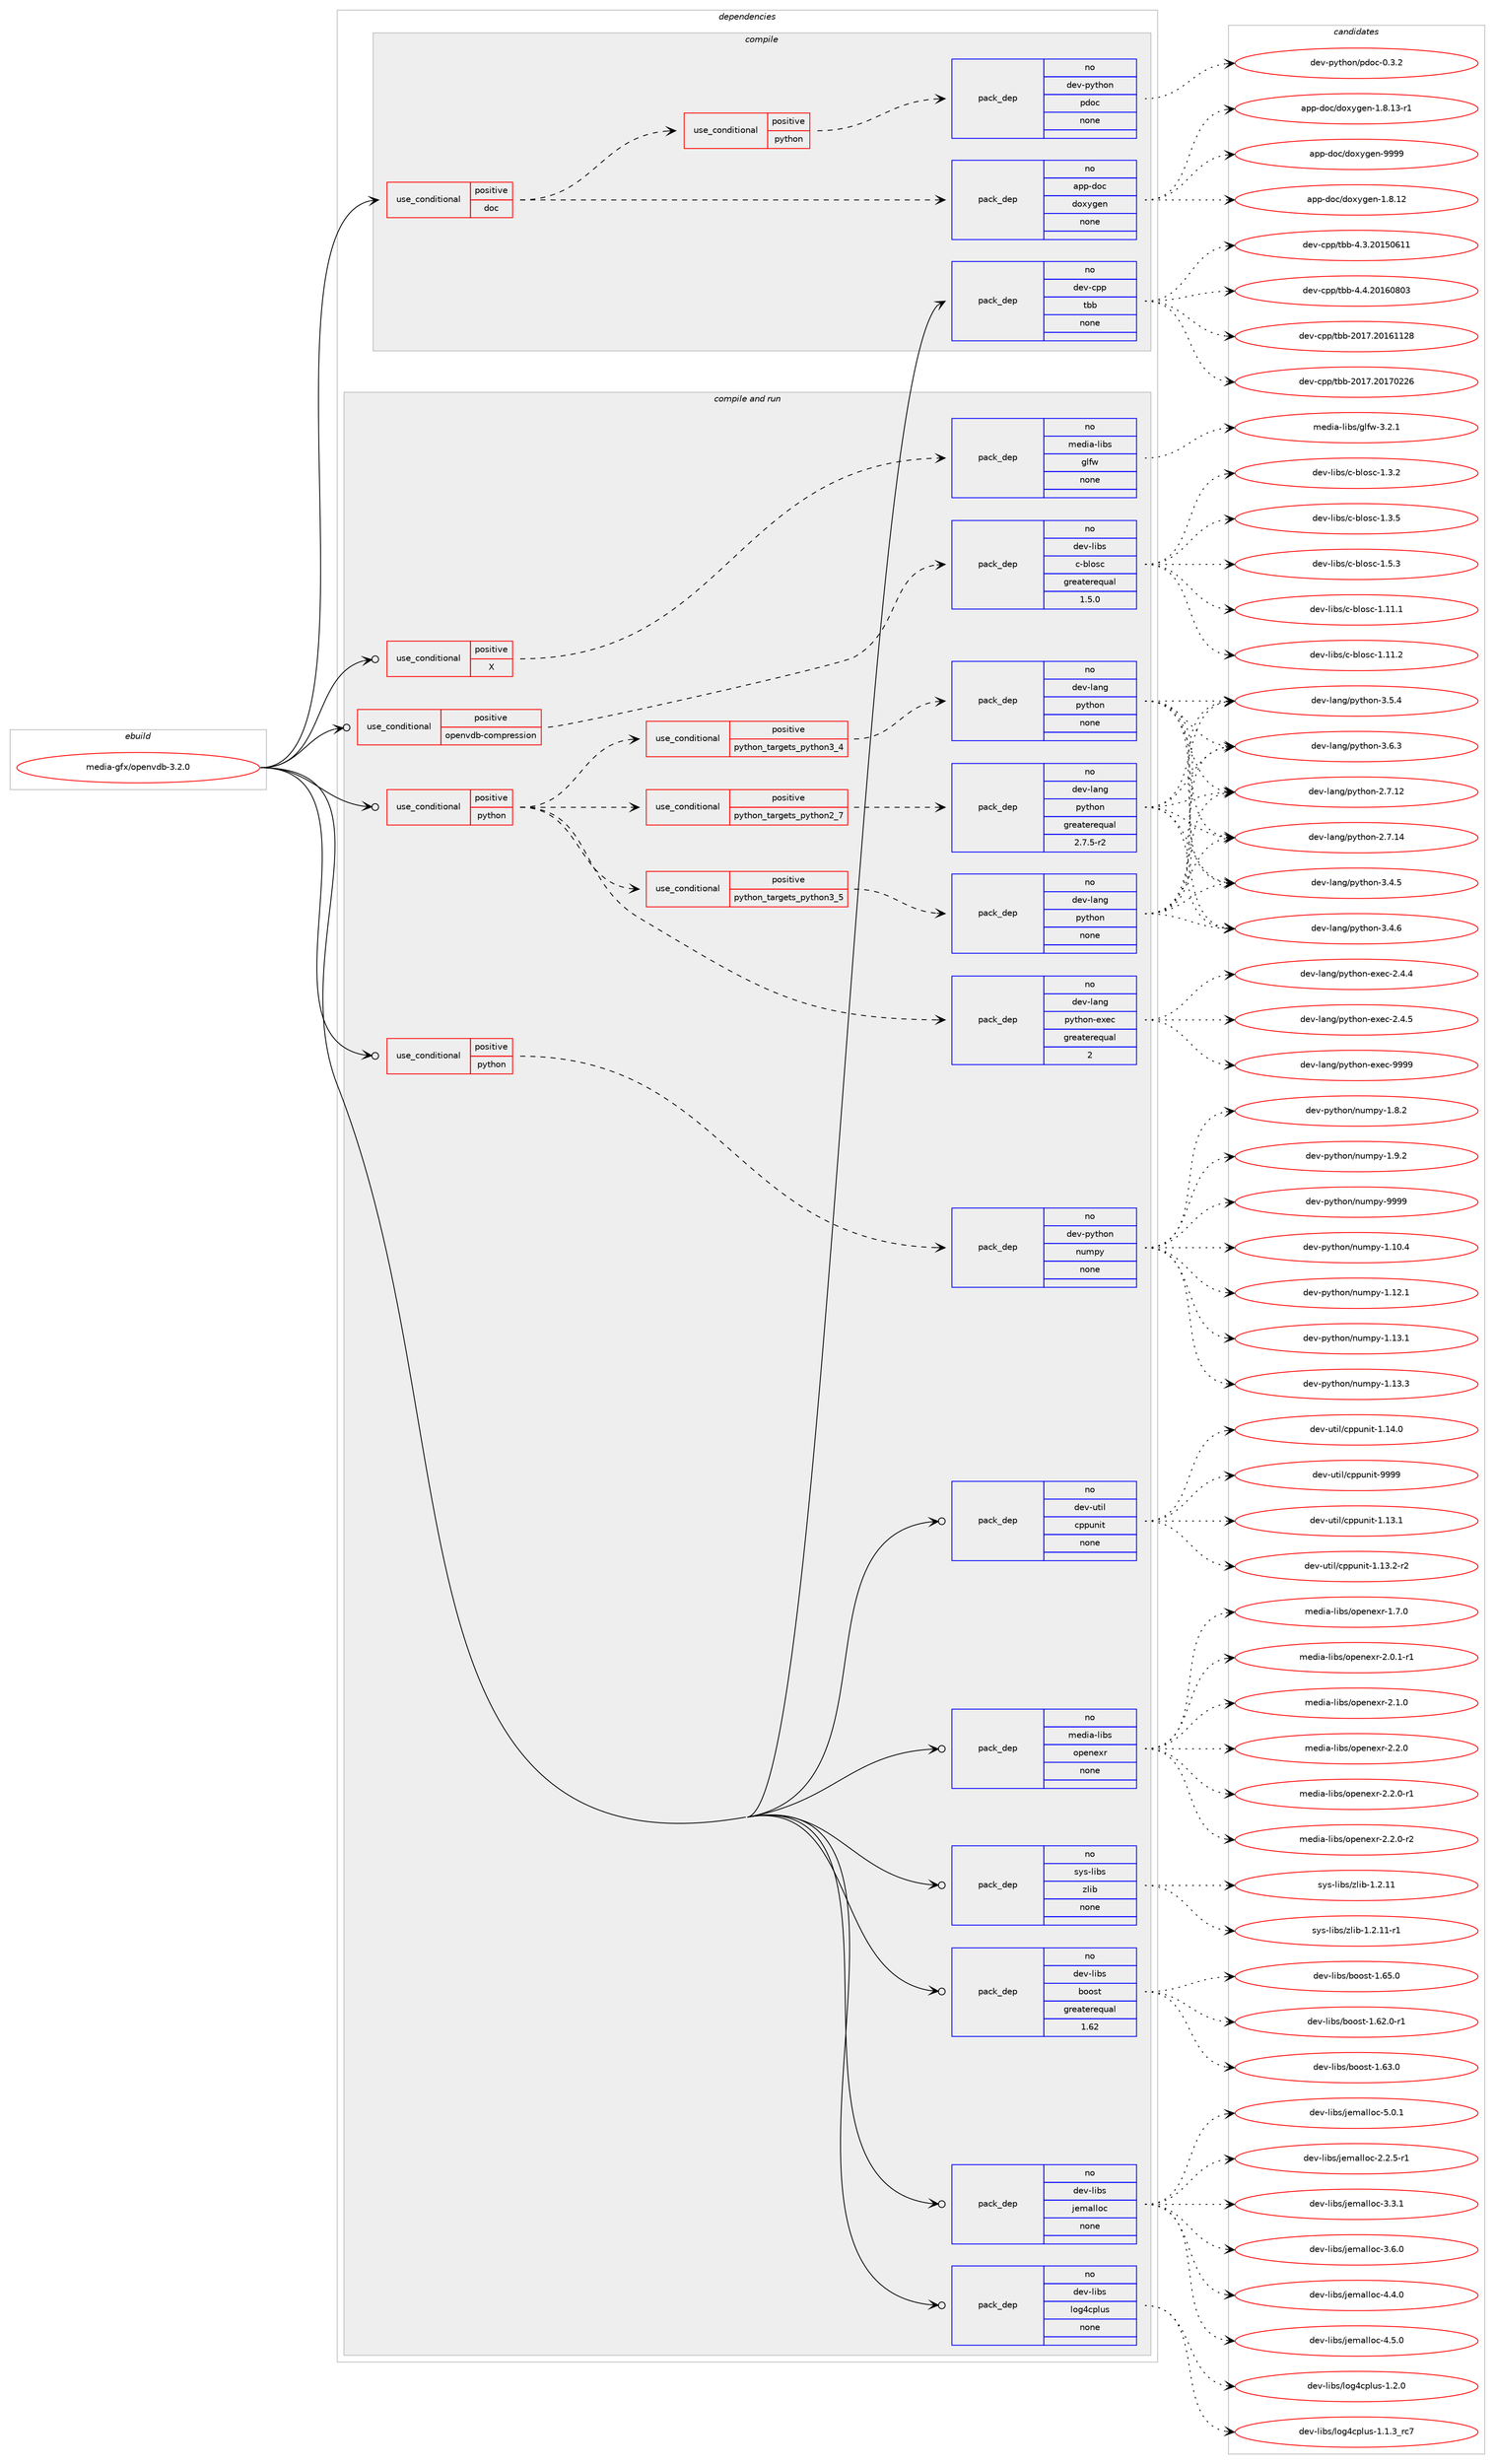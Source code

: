 digraph prolog {

# *************
# Graph options
# *************

newrank=true;
concentrate=true;
compound=true;
graph [rankdir=LR,fontname=Helvetica,fontsize=10,ranksep=1.5];#, ranksep=2.5, nodesep=0.2];
edge  [arrowhead=vee];
node  [fontname=Helvetica,fontsize=10];

# **********
# The ebuild
# **********

subgraph cluster_leftcol {
color=gray;
rank=same;
label=<<i>ebuild</i>>;
id [label="media-gfx/openvdb-3.2.0", color=red, width=4, href="../media-gfx/openvdb-3.2.0.svg"];
}

# ****************
# The dependencies
# ****************

subgraph cluster_midcol {
color=gray;
label=<<i>dependencies</i>>;
subgraph cluster_compile {
fillcolor="#eeeeee";
style=filled;
label=<<i>compile</i>>;
subgraph cond88354 {
dependency357078 [label=<<TABLE BORDER="0" CELLBORDER="1" CELLSPACING="0" CELLPADDING="4"><TR><TD ROWSPAN="3" CELLPADDING="10">use_conditional</TD></TR><TR><TD>positive</TD></TR><TR><TD>doc</TD></TR></TABLE>>, shape=none, color=red];
subgraph pack263286 {
dependency357079 [label=<<TABLE BORDER="0" CELLBORDER="1" CELLSPACING="0" CELLPADDING="4" WIDTH="220"><TR><TD ROWSPAN="6" CELLPADDING="30">pack_dep</TD></TR><TR><TD WIDTH="110">no</TD></TR><TR><TD>app-doc</TD></TR><TR><TD>doxygen</TD></TR><TR><TD>none</TD></TR><TR><TD></TD></TR></TABLE>>, shape=none, color=blue];
}
dependency357078:e -> dependency357079:w [weight=20,style="dashed",arrowhead="vee"];
subgraph cond88355 {
dependency357080 [label=<<TABLE BORDER="0" CELLBORDER="1" CELLSPACING="0" CELLPADDING="4"><TR><TD ROWSPAN="3" CELLPADDING="10">use_conditional</TD></TR><TR><TD>positive</TD></TR><TR><TD>python</TD></TR></TABLE>>, shape=none, color=red];
subgraph pack263287 {
dependency357081 [label=<<TABLE BORDER="0" CELLBORDER="1" CELLSPACING="0" CELLPADDING="4" WIDTH="220"><TR><TD ROWSPAN="6" CELLPADDING="30">pack_dep</TD></TR><TR><TD WIDTH="110">no</TD></TR><TR><TD>dev-python</TD></TR><TR><TD>pdoc</TD></TR><TR><TD>none</TD></TR><TR><TD></TD></TR></TABLE>>, shape=none, color=blue];
}
dependency357080:e -> dependency357081:w [weight=20,style="dashed",arrowhead="vee"];
}
dependency357078:e -> dependency357080:w [weight=20,style="dashed",arrowhead="vee"];
}
id:e -> dependency357078:w [weight=20,style="solid",arrowhead="vee"];
subgraph pack263288 {
dependency357082 [label=<<TABLE BORDER="0" CELLBORDER="1" CELLSPACING="0" CELLPADDING="4" WIDTH="220"><TR><TD ROWSPAN="6" CELLPADDING="30">pack_dep</TD></TR><TR><TD WIDTH="110">no</TD></TR><TR><TD>dev-cpp</TD></TR><TR><TD>tbb</TD></TR><TR><TD>none</TD></TR><TR><TD></TD></TR></TABLE>>, shape=none, color=blue];
}
id:e -> dependency357082:w [weight=20,style="solid",arrowhead="vee"];
}
subgraph cluster_compileandrun {
fillcolor="#eeeeee";
style=filled;
label=<<i>compile and run</i>>;
subgraph cond88356 {
dependency357083 [label=<<TABLE BORDER="0" CELLBORDER="1" CELLSPACING="0" CELLPADDING="4"><TR><TD ROWSPAN="3" CELLPADDING="10">use_conditional</TD></TR><TR><TD>positive</TD></TR><TR><TD>X</TD></TR></TABLE>>, shape=none, color=red];
subgraph pack263289 {
dependency357084 [label=<<TABLE BORDER="0" CELLBORDER="1" CELLSPACING="0" CELLPADDING="4" WIDTH="220"><TR><TD ROWSPAN="6" CELLPADDING="30">pack_dep</TD></TR><TR><TD WIDTH="110">no</TD></TR><TR><TD>media-libs</TD></TR><TR><TD>glfw</TD></TR><TR><TD>none</TD></TR><TR><TD></TD></TR></TABLE>>, shape=none, color=blue];
}
dependency357083:e -> dependency357084:w [weight=20,style="dashed",arrowhead="vee"];
}
id:e -> dependency357083:w [weight=20,style="solid",arrowhead="odotvee"];
subgraph cond88357 {
dependency357085 [label=<<TABLE BORDER="0" CELLBORDER="1" CELLSPACING="0" CELLPADDING="4"><TR><TD ROWSPAN="3" CELLPADDING="10">use_conditional</TD></TR><TR><TD>positive</TD></TR><TR><TD>openvdb-compression</TD></TR></TABLE>>, shape=none, color=red];
subgraph pack263290 {
dependency357086 [label=<<TABLE BORDER="0" CELLBORDER="1" CELLSPACING="0" CELLPADDING="4" WIDTH="220"><TR><TD ROWSPAN="6" CELLPADDING="30">pack_dep</TD></TR><TR><TD WIDTH="110">no</TD></TR><TR><TD>dev-libs</TD></TR><TR><TD>c-blosc</TD></TR><TR><TD>greaterequal</TD></TR><TR><TD>1.5.0</TD></TR></TABLE>>, shape=none, color=blue];
}
dependency357085:e -> dependency357086:w [weight=20,style="dashed",arrowhead="vee"];
}
id:e -> dependency357085:w [weight=20,style="solid",arrowhead="odotvee"];
subgraph cond88358 {
dependency357087 [label=<<TABLE BORDER="0" CELLBORDER="1" CELLSPACING="0" CELLPADDING="4"><TR><TD ROWSPAN="3" CELLPADDING="10">use_conditional</TD></TR><TR><TD>positive</TD></TR><TR><TD>python</TD></TR></TABLE>>, shape=none, color=red];
subgraph cond88359 {
dependency357088 [label=<<TABLE BORDER="0" CELLBORDER="1" CELLSPACING="0" CELLPADDING="4"><TR><TD ROWSPAN="3" CELLPADDING="10">use_conditional</TD></TR><TR><TD>positive</TD></TR><TR><TD>python_targets_python2_7</TD></TR></TABLE>>, shape=none, color=red];
subgraph pack263291 {
dependency357089 [label=<<TABLE BORDER="0" CELLBORDER="1" CELLSPACING="0" CELLPADDING="4" WIDTH="220"><TR><TD ROWSPAN="6" CELLPADDING="30">pack_dep</TD></TR><TR><TD WIDTH="110">no</TD></TR><TR><TD>dev-lang</TD></TR><TR><TD>python</TD></TR><TR><TD>greaterequal</TD></TR><TR><TD>2.7.5-r2</TD></TR></TABLE>>, shape=none, color=blue];
}
dependency357088:e -> dependency357089:w [weight=20,style="dashed",arrowhead="vee"];
}
dependency357087:e -> dependency357088:w [weight=20,style="dashed",arrowhead="vee"];
subgraph cond88360 {
dependency357090 [label=<<TABLE BORDER="0" CELLBORDER="1" CELLSPACING="0" CELLPADDING="4"><TR><TD ROWSPAN="3" CELLPADDING="10">use_conditional</TD></TR><TR><TD>positive</TD></TR><TR><TD>python_targets_python3_4</TD></TR></TABLE>>, shape=none, color=red];
subgraph pack263292 {
dependency357091 [label=<<TABLE BORDER="0" CELLBORDER="1" CELLSPACING="0" CELLPADDING="4" WIDTH="220"><TR><TD ROWSPAN="6" CELLPADDING="30">pack_dep</TD></TR><TR><TD WIDTH="110">no</TD></TR><TR><TD>dev-lang</TD></TR><TR><TD>python</TD></TR><TR><TD>none</TD></TR><TR><TD></TD></TR></TABLE>>, shape=none, color=blue];
}
dependency357090:e -> dependency357091:w [weight=20,style="dashed",arrowhead="vee"];
}
dependency357087:e -> dependency357090:w [weight=20,style="dashed",arrowhead="vee"];
subgraph cond88361 {
dependency357092 [label=<<TABLE BORDER="0" CELLBORDER="1" CELLSPACING="0" CELLPADDING="4"><TR><TD ROWSPAN="3" CELLPADDING="10">use_conditional</TD></TR><TR><TD>positive</TD></TR><TR><TD>python_targets_python3_5</TD></TR></TABLE>>, shape=none, color=red];
subgraph pack263293 {
dependency357093 [label=<<TABLE BORDER="0" CELLBORDER="1" CELLSPACING="0" CELLPADDING="4" WIDTH="220"><TR><TD ROWSPAN="6" CELLPADDING="30">pack_dep</TD></TR><TR><TD WIDTH="110">no</TD></TR><TR><TD>dev-lang</TD></TR><TR><TD>python</TD></TR><TR><TD>none</TD></TR><TR><TD></TD></TR></TABLE>>, shape=none, color=blue];
}
dependency357092:e -> dependency357093:w [weight=20,style="dashed",arrowhead="vee"];
}
dependency357087:e -> dependency357092:w [weight=20,style="dashed",arrowhead="vee"];
subgraph pack263294 {
dependency357094 [label=<<TABLE BORDER="0" CELLBORDER="1" CELLSPACING="0" CELLPADDING="4" WIDTH="220"><TR><TD ROWSPAN="6" CELLPADDING="30">pack_dep</TD></TR><TR><TD WIDTH="110">no</TD></TR><TR><TD>dev-lang</TD></TR><TR><TD>python-exec</TD></TR><TR><TD>greaterequal</TD></TR><TR><TD>2</TD></TR></TABLE>>, shape=none, color=blue];
}
dependency357087:e -> dependency357094:w [weight=20,style="dashed",arrowhead="vee"];
}
id:e -> dependency357087:w [weight=20,style="solid",arrowhead="odotvee"];
subgraph cond88362 {
dependency357095 [label=<<TABLE BORDER="0" CELLBORDER="1" CELLSPACING="0" CELLPADDING="4"><TR><TD ROWSPAN="3" CELLPADDING="10">use_conditional</TD></TR><TR><TD>positive</TD></TR><TR><TD>python</TD></TR></TABLE>>, shape=none, color=red];
subgraph pack263295 {
dependency357096 [label=<<TABLE BORDER="0" CELLBORDER="1" CELLSPACING="0" CELLPADDING="4" WIDTH="220"><TR><TD ROWSPAN="6" CELLPADDING="30">pack_dep</TD></TR><TR><TD WIDTH="110">no</TD></TR><TR><TD>dev-python</TD></TR><TR><TD>numpy</TD></TR><TR><TD>none</TD></TR><TR><TD></TD></TR></TABLE>>, shape=none, color=blue];
}
dependency357095:e -> dependency357096:w [weight=20,style="dashed",arrowhead="vee"];
}
id:e -> dependency357095:w [weight=20,style="solid",arrowhead="odotvee"];
subgraph pack263296 {
dependency357097 [label=<<TABLE BORDER="0" CELLBORDER="1" CELLSPACING="0" CELLPADDING="4" WIDTH="220"><TR><TD ROWSPAN="6" CELLPADDING="30">pack_dep</TD></TR><TR><TD WIDTH="110">no</TD></TR><TR><TD>dev-libs</TD></TR><TR><TD>boost</TD></TR><TR><TD>greaterequal</TD></TR><TR><TD>1.62</TD></TR></TABLE>>, shape=none, color=blue];
}
id:e -> dependency357097:w [weight=20,style="solid",arrowhead="odotvee"];
subgraph pack263297 {
dependency357098 [label=<<TABLE BORDER="0" CELLBORDER="1" CELLSPACING="0" CELLPADDING="4" WIDTH="220"><TR><TD ROWSPAN="6" CELLPADDING="30">pack_dep</TD></TR><TR><TD WIDTH="110">no</TD></TR><TR><TD>dev-libs</TD></TR><TR><TD>jemalloc</TD></TR><TR><TD>none</TD></TR><TR><TD></TD></TR></TABLE>>, shape=none, color=blue];
}
id:e -> dependency357098:w [weight=20,style="solid",arrowhead="odotvee"];
subgraph pack263298 {
dependency357099 [label=<<TABLE BORDER="0" CELLBORDER="1" CELLSPACING="0" CELLPADDING="4" WIDTH="220"><TR><TD ROWSPAN="6" CELLPADDING="30">pack_dep</TD></TR><TR><TD WIDTH="110">no</TD></TR><TR><TD>dev-libs</TD></TR><TR><TD>log4cplus</TD></TR><TR><TD>none</TD></TR><TR><TD></TD></TR></TABLE>>, shape=none, color=blue];
}
id:e -> dependency357099:w [weight=20,style="solid",arrowhead="odotvee"];
subgraph pack263299 {
dependency357100 [label=<<TABLE BORDER="0" CELLBORDER="1" CELLSPACING="0" CELLPADDING="4" WIDTH="220"><TR><TD ROWSPAN="6" CELLPADDING="30">pack_dep</TD></TR><TR><TD WIDTH="110">no</TD></TR><TR><TD>dev-util</TD></TR><TR><TD>cppunit</TD></TR><TR><TD>none</TD></TR><TR><TD></TD></TR></TABLE>>, shape=none, color=blue];
}
id:e -> dependency357100:w [weight=20,style="solid",arrowhead="odotvee"];
subgraph pack263300 {
dependency357101 [label=<<TABLE BORDER="0" CELLBORDER="1" CELLSPACING="0" CELLPADDING="4" WIDTH="220"><TR><TD ROWSPAN="6" CELLPADDING="30">pack_dep</TD></TR><TR><TD WIDTH="110">no</TD></TR><TR><TD>media-libs</TD></TR><TR><TD>openexr</TD></TR><TR><TD>none</TD></TR><TR><TD></TD></TR></TABLE>>, shape=none, color=blue];
}
id:e -> dependency357101:w [weight=20,style="solid",arrowhead="odotvee"];
subgraph pack263301 {
dependency357102 [label=<<TABLE BORDER="0" CELLBORDER="1" CELLSPACING="0" CELLPADDING="4" WIDTH="220"><TR><TD ROWSPAN="6" CELLPADDING="30">pack_dep</TD></TR><TR><TD WIDTH="110">no</TD></TR><TR><TD>sys-libs</TD></TR><TR><TD>zlib</TD></TR><TR><TD>none</TD></TR><TR><TD></TD></TR></TABLE>>, shape=none, color=blue];
}
id:e -> dependency357102:w [weight=20,style="solid",arrowhead="odotvee"];
}
subgraph cluster_run {
fillcolor="#eeeeee";
style=filled;
label=<<i>run</i>>;
}
}

# **************
# The candidates
# **************

subgraph cluster_choices {
rank=same;
color=gray;
label=<<i>candidates</i>>;

subgraph choice263286 {
color=black;
nodesep=1;
choice9711211245100111994710011112012110310111045494656464950 [label="app-doc/doxygen-1.8.12", color=red, width=4,href="../app-doc/doxygen-1.8.12.svg"];
choice97112112451001119947100111120121103101110454946564649514511449 [label="app-doc/doxygen-1.8.13-r1", color=red, width=4,href="../app-doc/doxygen-1.8.13-r1.svg"];
choice971121124510011199471001111201211031011104557575757 [label="app-doc/doxygen-9999", color=red, width=4,href="../app-doc/doxygen-9999.svg"];
dependency357079:e -> choice9711211245100111994710011112012110310111045494656464950:w [style=dotted,weight="100"];
dependency357079:e -> choice97112112451001119947100111120121103101110454946564649514511449:w [style=dotted,weight="100"];
dependency357079:e -> choice971121124510011199471001111201211031011104557575757:w [style=dotted,weight="100"];
}
subgraph choice263287 {
color=black;
nodesep=1;
choice100101118451121211161041111104711210011199454846514650 [label="dev-python/pdoc-0.3.2", color=red, width=4,href="../dev-python/pdoc-0.3.2.svg"];
dependency357081:e -> choice100101118451121211161041111104711210011199454846514650:w [style=dotted,weight="100"];
}
subgraph choice263288 {
color=black;
nodesep=1;
choice10010111845991121124711698984550484955465048495449495056 [label="dev-cpp/tbb-2017.20161128", color=red, width=4,href="../dev-cpp/tbb-2017.20161128.svg"];
choice10010111845991121124711698984550484955465048495548505054 [label="dev-cpp/tbb-2017.20170226", color=red, width=4,href="../dev-cpp/tbb-2017.20170226.svg"];
choice100101118459911211247116989845524651465048495348544949 [label="dev-cpp/tbb-4.3.20150611", color=red, width=4,href="../dev-cpp/tbb-4.3.20150611.svg"];
choice100101118459911211247116989845524652465048495448564851 [label="dev-cpp/tbb-4.4.20160803", color=red, width=4,href="../dev-cpp/tbb-4.4.20160803.svg"];
dependency357082:e -> choice10010111845991121124711698984550484955465048495449495056:w [style=dotted,weight="100"];
dependency357082:e -> choice10010111845991121124711698984550484955465048495548505054:w [style=dotted,weight="100"];
dependency357082:e -> choice100101118459911211247116989845524651465048495348544949:w [style=dotted,weight="100"];
dependency357082:e -> choice100101118459911211247116989845524652465048495448564851:w [style=dotted,weight="100"];
}
subgraph choice263289 {
color=black;
nodesep=1;
choice10910110010597451081059811547103108102119455146504649 [label="media-libs/glfw-3.2.1", color=red, width=4,href="../media-libs/glfw-3.2.1.svg"];
dependency357084:e -> choice10910110010597451081059811547103108102119455146504649:w [style=dotted,weight="100"];
}
subgraph choice263290 {
color=black;
nodesep=1;
choice1001011184510810598115479945981081111159945494649494649 [label="dev-libs/c-blosc-1.11.1", color=red, width=4,href="../dev-libs/c-blosc-1.11.1.svg"];
choice1001011184510810598115479945981081111159945494649494650 [label="dev-libs/c-blosc-1.11.2", color=red, width=4,href="../dev-libs/c-blosc-1.11.2.svg"];
choice10010111845108105981154799459810811111599454946514650 [label="dev-libs/c-blosc-1.3.2", color=red, width=4,href="../dev-libs/c-blosc-1.3.2.svg"];
choice10010111845108105981154799459810811111599454946514653 [label="dev-libs/c-blosc-1.3.5", color=red, width=4,href="../dev-libs/c-blosc-1.3.5.svg"];
choice10010111845108105981154799459810811111599454946534651 [label="dev-libs/c-blosc-1.5.3", color=red, width=4,href="../dev-libs/c-blosc-1.5.3.svg"];
dependency357086:e -> choice1001011184510810598115479945981081111159945494649494649:w [style=dotted,weight="100"];
dependency357086:e -> choice1001011184510810598115479945981081111159945494649494650:w [style=dotted,weight="100"];
dependency357086:e -> choice10010111845108105981154799459810811111599454946514650:w [style=dotted,weight="100"];
dependency357086:e -> choice10010111845108105981154799459810811111599454946514653:w [style=dotted,weight="100"];
dependency357086:e -> choice10010111845108105981154799459810811111599454946534651:w [style=dotted,weight="100"];
}
subgraph choice263291 {
color=black;
nodesep=1;
choice10010111845108971101034711212111610411111045504655464950 [label="dev-lang/python-2.7.12", color=red, width=4,href="../dev-lang/python-2.7.12.svg"];
choice10010111845108971101034711212111610411111045504655464952 [label="dev-lang/python-2.7.14", color=red, width=4,href="../dev-lang/python-2.7.14.svg"];
choice100101118451089711010347112121116104111110455146524653 [label="dev-lang/python-3.4.5", color=red, width=4,href="../dev-lang/python-3.4.5.svg"];
choice100101118451089711010347112121116104111110455146524654 [label="dev-lang/python-3.4.6", color=red, width=4,href="../dev-lang/python-3.4.6.svg"];
choice100101118451089711010347112121116104111110455146534652 [label="dev-lang/python-3.5.4", color=red, width=4,href="../dev-lang/python-3.5.4.svg"];
choice100101118451089711010347112121116104111110455146544651 [label="dev-lang/python-3.6.3", color=red, width=4,href="../dev-lang/python-3.6.3.svg"];
dependency357089:e -> choice10010111845108971101034711212111610411111045504655464950:w [style=dotted,weight="100"];
dependency357089:e -> choice10010111845108971101034711212111610411111045504655464952:w [style=dotted,weight="100"];
dependency357089:e -> choice100101118451089711010347112121116104111110455146524653:w [style=dotted,weight="100"];
dependency357089:e -> choice100101118451089711010347112121116104111110455146524654:w [style=dotted,weight="100"];
dependency357089:e -> choice100101118451089711010347112121116104111110455146534652:w [style=dotted,weight="100"];
dependency357089:e -> choice100101118451089711010347112121116104111110455146544651:w [style=dotted,weight="100"];
}
subgraph choice263292 {
color=black;
nodesep=1;
choice10010111845108971101034711212111610411111045504655464950 [label="dev-lang/python-2.7.12", color=red, width=4,href="../dev-lang/python-2.7.12.svg"];
choice10010111845108971101034711212111610411111045504655464952 [label="dev-lang/python-2.7.14", color=red, width=4,href="../dev-lang/python-2.7.14.svg"];
choice100101118451089711010347112121116104111110455146524653 [label="dev-lang/python-3.4.5", color=red, width=4,href="../dev-lang/python-3.4.5.svg"];
choice100101118451089711010347112121116104111110455146524654 [label="dev-lang/python-3.4.6", color=red, width=4,href="../dev-lang/python-3.4.6.svg"];
choice100101118451089711010347112121116104111110455146534652 [label="dev-lang/python-3.5.4", color=red, width=4,href="../dev-lang/python-3.5.4.svg"];
choice100101118451089711010347112121116104111110455146544651 [label="dev-lang/python-3.6.3", color=red, width=4,href="../dev-lang/python-3.6.3.svg"];
dependency357091:e -> choice10010111845108971101034711212111610411111045504655464950:w [style=dotted,weight="100"];
dependency357091:e -> choice10010111845108971101034711212111610411111045504655464952:w [style=dotted,weight="100"];
dependency357091:e -> choice100101118451089711010347112121116104111110455146524653:w [style=dotted,weight="100"];
dependency357091:e -> choice100101118451089711010347112121116104111110455146524654:w [style=dotted,weight="100"];
dependency357091:e -> choice100101118451089711010347112121116104111110455146534652:w [style=dotted,weight="100"];
dependency357091:e -> choice100101118451089711010347112121116104111110455146544651:w [style=dotted,weight="100"];
}
subgraph choice263293 {
color=black;
nodesep=1;
choice10010111845108971101034711212111610411111045504655464950 [label="dev-lang/python-2.7.12", color=red, width=4,href="../dev-lang/python-2.7.12.svg"];
choice10010111845108971101034711212111610411111045504655464952 [label="dev-lang/python-2.7.14", color=red, width=4,href="../dev-lang/python-2.7.14.svg"];
choice100101118451089711010347112121116104111110455146524653 [label="dev-lang/python-3.4.5", color=red, width=4,href="../dev-lang/python-3.4.5.svg"];
choice100101118451089711010347112121116104111110455146524654 [label="dev-lang/python-3.4.6", color=red, width=4,href="../dev-lang/python-3.4.6.svg"];
choice100101118451089711010347112121116104111110455146534652 [label="dev-lang/python-3.5.4", color=red, width=4,href="../dev-lang/python-3.5.4.svg"];
choice100101118451089711010347112121116104111110455146544651 [label="dev-lang/python-3.6.3", color=red, width=4,href="../dev-lang/python-3.6.3.svg"];
dependency357093:e -> choice10010111845108971101034711212111610411111045504655464950:w [style=dotted,weight="100"];
dependency357093:e -> choice10010111845108971101034711212111610411111045504655464952:w [style=dotted,weight="100"];
dependency357093:e -> choice100101118451089711010347112121116104111110455146524653:w [style=dotted,weight="100"];
dependency357093:e -> choice100101118451089711010347112121116104111110455146524654:w [style=dotted,weight="100"];
dependency357093:e -> choice100101118451089711010347112121116104111110455146534652:w [style=dotted,weight="100"];
dependency357093:e -> choice100101118451089711010347112121116104111110455146544651:w [style=dotted,weight="100"];
}
subgraph choice263294 {
color=black;
nodesep=1;
choice1001011184510897110103471121211161041111104510112010199455046524652 [label="dev-lang/python-exec-2.4.4", color=red, width=4,href="../dev-lang/python-exec-2.4.4.svg"];
choice1001011184510897110103471121211161041111104510112010199455046524653 [label="dev-lang/python-exec-2.4.5", color=red, width=4,href="../dev-lang/python-exec-2.4.5.svg"];
choice10010111845108971101034711212111610411111045101120101994557575757 [label="dev-lang/python-exec-9999", color=red, width=4,href="../dev-lang/python-exec-9999.svg"];
dependency357094:e -> choice1001011184510897110103471121211161041111104510112010199455046524652:w [style=dotted,weight="100"];
dependency357094:e -> choice1001011184510897110103471121211161041111104510112010199455046524653:w [style=dotted,weight="100"];
dependency357094:e -> choice10010111845108971101034711212111610411111045101120101994557575757:w [style=dotted,weight="100"];
}
subgraph choice263295 {
color=black;
nodesep=1;
choice100101118451121211161041111104711011710911212145494649484652 [label="dev-python/numpy-1.10.4", color=red, width=4,href="../dev-python/numpy-1.10.4.svg"];
choice100101118451121211161041111104711011710911212145494649504649 [label="dev-python/numpy-1.12.1", color=red, width=4,href="../dev-python/numpy-1.12.1.svg"];
choice100101118451121211161041111104711011710911212145494649514649 [label="dev-python/numpy-1.13.1", color=red, width=4,href="../dev-python/numpy-1.13.1.svg"];
choice100101118451121211161041111104711011710911212145494649514651 [label="dev-python/numpy-1.13.3", color=red, width=4,href="../dev-python/numpy-1.13.3.svg"];
choice1001011184511212111610411111047110117109112121454946564650 [label="dev-python/numpy-1.8.2", color=red, width=4,href="../dev-python/numpy-1.8.2.svg"];
choice1001011184511212111610411111047110117109112121454946574650 [label="dev-python/numpy-1.9.2", color=red, width=4,href="../dev-python/numpy-1.9.2.svg"];
choice10010111845112121116104111110471101171091121214557575757 [label="dev-python/numpy-9999", color=red, width=4,href="../dev-python/numpy-9999.svg"];
dependency357096:e -> choice100101118451121211161041111104711011710911212145494649484652:w [style=dotted,weight="100"];
dependency357096:e -> choice100101118451121211161041111104711011710911212145494649504649:w [style=dotted,weight="100"];
dependency357096:e -> choice100101118451121211161041111104711011710911212145494649514649:w [style=dotted,weight="100"];
dependency357096:e -> choice100101118451121211161041111104711011710911212145494649514651:w [style=dotted,weight="100"];
dependency357096:e -> choice1001011184511212111610411111047110117109112121454946564650:w [style=dotted,weight="100"];
dependency357096:e -> choice1001011184511212111610411111047110117109112121454946574650:w [style=dotted,weight="100"];
dependency357096:e -> choice10010111845112121116104111110471101171091121214557575757:w [style=dotted,weight="100"];
}
subgraph choice263296 {
color=black;
nodesep=1;
choice10010111845108105981154798111111115116454946545046484511449 [label="dev-libs/boost-1.62.0-r1", color=red, width=4,href="../dev-libs/boost-1.62.0-r1.svg"];
choice1001011184510810598115479811111111511645494654514648 [label="dev-libs/boost-1.63.0", color=red, width=4,href="../dev-libs/boost-1.63.0.svg"];
choice1001011184510810598115479811111111511645494654534648 [label="dev-libs/boost-1.65.0", color=red, width=4,href="../dev-libs/boost-1.65.0.svg"];
dependency357097:e -> choice10010111845108105981154798111111115116454946545046484511449:w [style=dotted,weight="100"];
dependency357097:e -> choice1001011184510810598115479811111111511645494654514648:w [style=dotted,weight="100"];
dependency357097:e -> choice1001011184510810598115479811111111511645494654534648:w [style=dotted,weight="100"];
}
subgraph choice263297 {
color=black;
nodesep=1;
choice10010111845108105981154710610110997108108111994550465046534511449 [label="dev-libs/jemalloc-2.2.5-r1", color=red, width=4,href="../dev-libs/jemalloc-2.2.5-r1.svg"];
choice1001011184510810598115471061011099710810811199455146514649 [label="dev-libs/jemalloc-3.3.1", color=red, width=4,href="../dev-libs/jemalloc-3.3.1.svg"];
choice1001011184510810598115471061011099710810811199455146544648 [label="dev-libs/jemalloc-3.6.0", color=red, width=4,href="../dev-libs/jemalloc-3.6.0.svg"];
choice1001011184510810598115471061011099710810811199455246524648 [label="dev-libs/jemalloc-4.4.0", color=red, width=4,href="../dev-libs/jemalloc-4.4.0.svg"];
choice1001011184510810598115471061011099710810811199455246534648 [label="dev-libs/jemalloc-4.5.0", color=red, width=4,href="../dev-libs/jemalloc-4.5.0.svg"];
choice1001011184510810598115471061011099710810811199455346484649 [label="dev-libs/jemalloc-5.0.1", color=red, width=4,href="../dev-libs/jemalloc-5.0.1.svg"];
dependency357098:e -> choice10010111845108105981154710610110997108108111994550465046534511449:w [style=dotted,weight="100"];
dependency357098:e -> choice1001011184510810598115471061011099710810811199455146514649:w [style=dotted,weight="100"];
dependency357098:e -> choice1001011184510810598115471061011099710810811199455146544648:w [style=dotted,weight="100"];
dependency357098:e -> choice1001011184510810598115471061011099710810811199455246524648:w [style=dotted,weight="100"];
dependency357098:e -> choice1001011184510810598115471061011099710810811199455246534648:w [style=dotted,weight="100"];
dependency357098:e -> choice1001011184510810598115471061011099710810811199455346484649:w [style=dotted,weight="100"];
}
subgraph choice263298 {
color=black;
nodesep=1;
choice1001011184510810598115471081111035299112108117115454946494651951149955 [label="dev-libs/log4cplus-1.1.3_rc7", color=red, width=4,href="../dev-libs/log4cplus-1.1.3_rc7.svg"];
choice1001011184510810598115471081111035299112108117115454946504648 [label="dev-libs/log4cplus-1.2.0", color=red, width=4,href="../dev-libs/log4cplus-1.2.0.svg"];
dependency357099:e -> choice1001011184510810598115471081111035299112108117115454946494651951149955:w [style=dotted,weight="100"];
dependency357099:e -> choice1001011184510810598115471081111035299112108117115454946504648:w [style=dotted,weight="100"];
}
subgraph choice263299 {
color=black;
nodesep=1;
choice10010111845117116105108479911211211711010511645494649514649 [label="dev-util/cppunit-1.13.1", color=red, width=4,href="../dev-util/cppunit-1.13.1.svg"];
choice100101118451171161051084799112112117110105116454946495146504511450 [label="dev-util/cppunit-1.13.2-r2", color=red, width=4,href="../dev-util/cppunit-1.13.2-r2.svg"];
choice10010111845117116105108479911211211711010511645494649524648 [label="dev-util/cppunit-1.14.0", color=red, width=4,href="../dev-util/cppunit-1.14.0.svg"];
choice1001011184511711610510847991121121171101051164557575757 [label="dev-util/cppunit-9999", color=red, width=4,href="../dev-util/cppunit-9999.svg"];
dependency357100:e -> choice10010111845117116105108479911211211711010511645494649514649:w [style=dotted,weight="100"];
dependency357100:e -> choice100101118451171161051084799112112117110105116454946495146504511450:w [style=dotted,weight="100"];
dependency357100:e -> choice10010111845117116105108479911211211711010511645494649524648:w [style=dotted,weight="100"];
dependency357100:e -> choice1001011184511711610510847991121121171101051164557575757:w [style=dotted,weight="100"];
}
subgraph choice263300 {
color=black;
nodesep=1;
choice10910110010597451081059811547111112101110101120114454946554648 [label="media-libs/openexr-1.7.0", color=red, width=4,href="../media-libs/openexr-1.7.0.svg"];
choice109101100105974510810598115471111121011101011201144550464846494511449 [label="media-libs/openexr-2.0.1-r1", color=red, width=4,href="../media-libs/openexr-2.0.1-r1.svg"];
choice10910110010597451081059811547111112101110101120114455046494648 [label="media-libs/openexr-2.1.0", color=red, width=4,href="../media-libs/openexr-2.1.0.svg"];
choice10910110010597451081059811547111112101110101120114455046504648 [label="media-libs/openexr-2.2.0", color=red, width=4,href="../media-libs/openexr-2.2.0.svg"];
choice109101100105974510810598115471111121011101011201144550465046484511449 [label="media-libs/openexr-2.2.0-r1", color=red, width=4,href="../media-libs/openexr-2.2.0-r1.svg"];
choice109101100105974510810598115471111121011101011201144550465046484511450 [label="media-libs/openexr-2.2.0-r2", color=red, width=4,href="../media-libs/openexr-2.2.0-r2.svg"];
dependency357101:e -> choice10910110010597451081059811547111112101110101120114454946554648:w [style=dotted,weight="100"];
dependency357101:e -> choice109101100105974510810598115471111121011101011201144550464846494511449:w [style=dotted,weight="100"];
dependency357101:e -> choice10910110010597451081059811547111112101110101120114455046494648:w [style=dotted,weight="100"];
dependency357101:e -> choice10910110010597451081059811547111112101110101120114455046504648:w [style=dotted,weight="100"];
dependency357101:e -> choice109101100105974510810598115471111121011101011201144550465046484511449:w [style=dotted,weight="100"];
dependency357101:e -> choice109101100105974510810598115471111121011101011201144550465046484511450:w [style=dotted,weight="100"];
}
subgraph choice263301 {
color=black;
nodesep=1;
choice1151211154510810598115471221081059845494650464949 [label="sys-libs/zlib-1.2.11", color=red, width=4,href="../sys-libs/zlib-1.2.11.svg"];
choice11512111545108105981154712210810598454946504649494511449 [label="sys-libs/zlib-1.2.11-r1", color=red, width=4,href="../sys-libs/zlib-1.2.11-r1.svg"];
dependency357102:e -> choice1151211154510810598115471221081059845494650464949:w [style=dotted,weight="100"];
dependency357102:e -> choice11512111545108105981154712210810598454946504649494511449:w [style=dotted,weight="100"];
}
}

}
